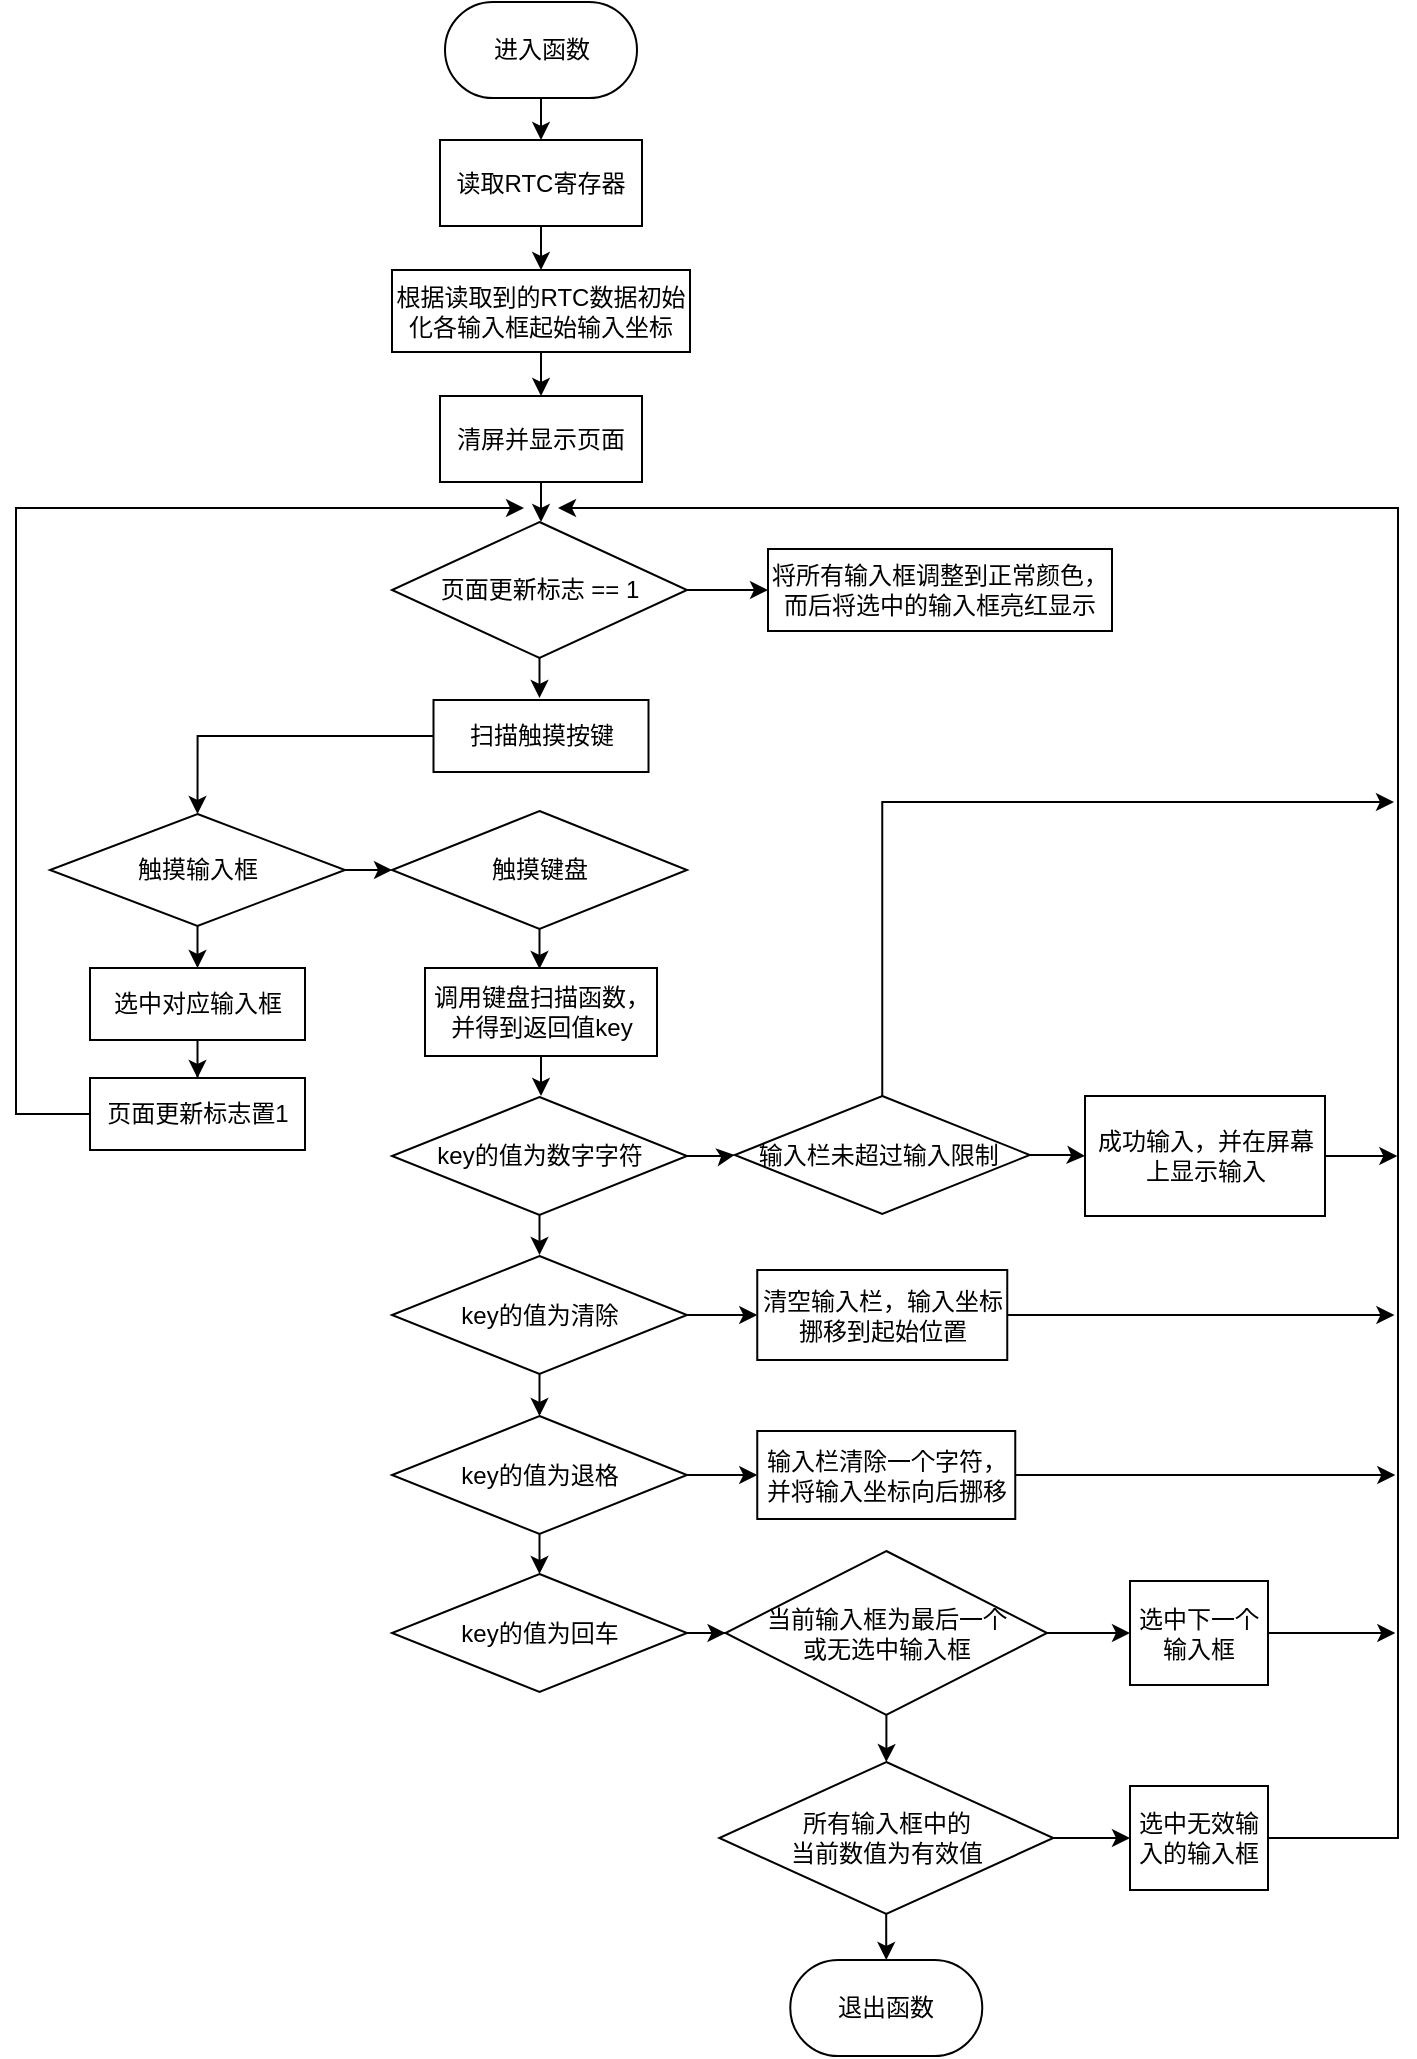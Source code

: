 <mxfile version="18.0.1" type="github">
  <diagram id="C5RBs43oDa-KdzZeNtuy" name="Page-1">
    <mxGraphModel dx="1621" dy="1106" grid="0" gridSize="10" guides="1" tooltips="1" connect="1" arrows="1" fold="1" page="0" pageScale="1" pageWidth="827" pageHeight="1169" math="0" shadow="0">
      <root>
        <mxCell id="WIyWlLk6GJQsqaUBKTNV-0" />
        <mxCell id="WIyWlLk6GJQsqaUBKTNV-1" parent="WIyWlLk6GJQsqaUBKTNV-0" />
        <mxCell id="QwcWO9MusbjQHcq9Yr0H-35" style="edgeStyle=orthogonalEdgeStyle;rounded=0;orthogonalLoop=1;jettySize=auto;html=1;entryX=0.5;entryY=0;entryDx=0;entryDy=0;" edge="1" parent="WIyWlLk6GJQsqaUBKTNV-1" source="QwcWO9MusbjQHcq9Yr0H-0" target="QwcWO9MusbjQHcq9Yr0H-1">
          <mxGeometry relative="1" as="geometry" />
        </mxCell>
        <mxCell id="QwcWO9MusbjQHcq9Yr0H-0" value="进入函数" style="rounded=1;whiteSpace=wrap;html=1;arcSize=50;" vertex="1" parent="WIyWlLk6GJQsqaUBKTNV-1">
          <mxGeometry x="183.5" y="-10" width="96" height="48" as="geometry" />
        </mxCell>
        <mxCell id="QwcWO9MusbjQHcq9Yr0H-36" style="edgeStyle=orthogonalEdgeStyle;rounded=0;orthogonalLoop=1;jettySize=auto;html=1;" edge="1" parent="WIyWlLk6GJQsqaUBKTNV-1" source="QwcWO9MusbjQHcq9Yr0H-1" target="QwcWO9MusbjQHcq9Yr0H-2">
          <mxGeometry relative="1" as="geometry" />
        </mxCell>
        <mxCell id="QwcWO9MusbjQHcq9Yr0H-1" value="读取RTC寄存器" style="rounded=1;whiteSpace=wrap;html=1;arcSize=0;" vertex="1" parent="WIyWlLk6GJQsqaUBKTNV-1">
          <mxGeometry x="181" y="59" width="101" height="43" as="geometry" />
        </mxCell>
        <mxCell id="QwcWO9MusbjQHcq9Yr0H-37" style="edgeStyle=orthogonalEdgeStyle;rounded=0;orthogonalLoop=1;jettySize=auto;html=1;entryX=0.5;entryY=0;entryDx=0;entryDy=0;" edge="1" parent="WIyWlLk6GJQsqaUBKTNV-1" source="QwcWO9MusbjQHcq9Yr0H-2" target="QwcWO9MusbjQHcq9Yr0H-3">
          <mxGeometry relative="1" as="geometry" />
        </mxCell>
        <mxCell id="QwcWO9MusbjQHcq9Yr0H-2" value="根据读取到的RTC数据初始化各输入框起始输入坐标" style="rounded=1;whiteSpace=wrap;html=1;arcSize=0;" vertex="1" parent="WIyWlLk6GJQsqaUBKTNV-1">
          <mxGeometry x="157" y="124" width="149" height="41" as="geometry" />
        </mxCell>
        <mxCell id="QwcWO9MusbjQHcq9Yr0H-38" style="edgeStyle=orthogonalEdgeStyle;rounded=0;orthogonalLoop=1;jettySize=auto;html=1;entryX=0.5;entryY=0;entryDx=0;entryDy=0;" edge="1" parent="WIyWlLk6GJQsqaUBKTNV-1" source="QwcWO9MusbjQHcq9Yr0H-3" target="QwcWO9MusbjQHcq9Yr0H-4">
          <mxGeometry relative="1" as="geometry" />
        </mxCell>
        <mxCell id="QwcWO9MusbjQHcq9Yr0H-3" value="清屏并显示页面" style="rounded=1;whiteSpace=wrap;html=1;arcSize=0;" vertex="1" parent="WIyWlLk6GJQsqaUBKTNV-1">
          <mxGeometry x="181" y="187" width="101" height="43" as="geometry" />
        </mxCell>
        <mxCell id="QwcWO9MusbjQHcq9Yr0H-39" style="edgeStyle=orthogonalEdgeStyle;rounded=0;orthogonalLoop=1;jettySize=auto;html=1;exitX=1;exitY=0.5;exitDx=0;exitDy=0;" edge="1" parent="WIyWlLk6GJQsqaUBKTNV-1" source="QwcWO9MusbjQHcq9Yr0H-4" target="QwcWO9MusbjQHcq9Yr0H-5">
          <mxGeometry relative="1" as="geometry" />
        </mxCell>
        <mxCell id="QwcWO9MusbjQHcq9Yr0H-41" style="edgeStyle=orthogonalEdgeStyle;rounded=0;orthogonalLoop=1;jettySize=auto;html=1;" edge="1" parent="WIyWlLk6GJQsqaUBKTNV-1" source="QwcWO9MusbjQHcq9Yr0H-4">
          <mxGeometry relative="1" as="geometry">
            <mxPoint x="230.75" y="337.343" as="targetPoint" />
          </mxGeometry>
        </mxCell>
        <mxCell id="QwcWO9MusbjQHcq9Yr0H-4" value="页面更新标志 == 1" style="rhombus;whiteSpace=wrap;html=1;" vertex="1" parent="WIyWlLk6GJQsqaUBKTNV-1">
          <mxGeometry x="157" y="250" width="147.5" height="68" as="geometry" />
        </mxCell>
        <mxCell id="QwcWO9MusbjQHcq9Yr0H-5" value="将所有输入框调整到正常颜色，而后将选中的输入框亮红显示" style="rounded=1;whiteSpace=wrap;html=1;arcSize=0;" vertex="1" parent="WIyWlLk6GJQsqaUBKTNV-1">
          <mxGeometry x="345" y="263.5" width="172" height="41" as="geometry" />
        </mxCell>
        <mxCell id="QwcWO9MusbjQHcq9Yr0H-42" style="edgeStyle=orthogonalEdgeStyle;rounded=0;orthogonalLoop=1;jettySize=auto;html=1;entryX=0.5;entryY=0;entryDx=0;entryDy=0;" edge="1" parent="WIyWlLk6GJQsqaUBKTNV-1" source="QwcWO9MusbjQHcq9Yr0H-7" target="QwcWO9MusbjQHcq9Yr0H-10">
          <mxGeometry relative="1" as="geometry" />
        </mxCell>
        <mxCell id="QwcWO9MusbjQHcq9Yr0H-7" value="扫描触摸按键" style="rounded=1;whiteSpace=wrap;html=1;arcSize=0;" vertex="1" parent="WIyWlLk6GJQsqaUBKTNV-1">
          <mxGeometry x="177.75" y="339" width="107.5" height="36" as="geometry" />
        </mxCell>
        <mxCell id="QwcWO9MusbjQHcq9Yr0H-44" style="edgeStyle=orthogonalEdgeStyle;rounded=0;orthogonalLoop=1;jettySize=auto;html=1;entryX=0;entryY=0.5;entryDx=0;entryDy=0;" edge="1" parent="WIyWlLk6GJQsqaUBKTNV-1" source="QwcWO9MusbjQHcq9Yr0H-10" target="QwcWO9MusbjQHcq9Yr0H-11">
          <mxGeometry relative="1" as="geometry" />
        </mxCell>
        <mxCell id="QwcWO9MusbjQHcq9Yr0H-49" style="edgeStyle=orthogonalEdgeStyle;rounded=0;orthogonalLoop=1;jettySize=auto;html=1;entryX=0.5;entryY=0;entryDx=0;entryDy=0;" edge="1" parent="WIyWlLk6GJQsqaUBKTNV-1" source="QwcWO9MusbjQHcq9Yr0H-10" target="QwcWO9MusbjQHcq9Yr0H-12">
          <mxGeometry relative="1" as="geometry" />
        </mxCell>
        <mxCell id="QwcWO9MusbjQHcq9Yr0H-10" value="触摸输入框" style="rhombus;whiteSpace=wrap;html=1;" vertex="1" parent="WIyWlLk6GJQsqaUBKTNV-1">
          <mxGeometry x="-14" y="396" width="147.5" height="56" as="geometry" />
        </mxCell>
        <mxCell id="QwcWO9MusbjQHcq9Yr0H-47" style="edgeStyle=orthogonalEdgeStyle;rounded=0;orthogonalLoop=1;jettySize=auto;html=1;entryX=0.5;entryY=0;entryDx=0;entryDy=0;" edge="1" parent="WIyWlLk6GJQsqaUBKTNV-1" source="QwcWO9MusbjQHcq9Yr0H-11" target="QwcWO9MusbjQHcq9Yr0H-14">
          <mxGeometry relative="1" as="geometry" />
        </mxCell>
        <mxCell id="QwcWO9MusbjQHcq9Yr0H-11" value="触摸键盘" style="rhombus;whiteSpace=wrap;html=1;" vertex="1" parent="WIyWlLk6GJQsqaUBKTNV-1">
          <mxGeometry x="157" y="394.5" width="147.5" height="59" as="geometry" />
        </mxCell>
        <mxCell id="QwcWO9MusbjQHcq9Yr0H-50" style="edgeStyle=orthogonalEdgeStyle;rounded=0;orthogonalLoop=1;jettySize=auto;html=1;" edge="1" parent="WIyWlLk6GJQsqaUBKTNV-1" source="QwcWO9MusbjQHcq9Yr0H-12" target="QwcWO9MusbjQHcq9Yr0H-13">
          <mxGeometry relative="1" as="geometry" />
        </mxCell>
        <mxCell id="QwcWO9MusbjQHcq9Yr0H-12" value="选中对应输入框" style="rounded=1;whiteSpace=wrap;html=1;arcSize=0;" vertex="1" parent="WIyWlLk6GJQsqaUBKTNV-1">
          <mxGeometry x="6" y="473" width="107.5" height="36" as="geometry" />
        </mxCell>
        <mxCell id="QwcWO9MusbjQHcq9Yr0H-66" style="edgeStyle=elbowEdgeStyle;rounded=0;orthogonalLoop=1;jettySize=auto;html=1;" edge="1" parent="WIyWlLk6GJQsqaUBKTNV-1" source="QwcWO9MusbjQHcq9Yr0H-13">
          <mxGeometry relative="1" as="geometry">
            <mxPoint x="223" y="243" as="targetPoint" />
            <Array as="points">
              <mxPoint x="-31" y="399" />
            </Array>
          </mxGeometry>
        </mxCell>
        <mxCell id="QwcWO9MusbjQHcq9Yr0H-13" value="页面更新标志置1" style="rounded=1;whiteSpace=wrap;html=1;arcSize=0;" vertex="1" parent="WIyWlLk6GJQsqaUBKTNV-1">
          <mxGeometry x="6" y="528" width="107.5" height="36" as="geometry" />
        </mxCell>
        <mxCell id="QwcWO9MusbjQHcq9Yr0H-51" style="edgeStyle=orthogonalEdgeStyle;rounded=0;orthogonalLoop=1;jettySize=auto;html=1;entryX=0.5;entryY=0;entryDx=0;entryDy=0;" edge="1" parent="WIyWlLk6GJQsqaUBKTNV-1" source="QwcWO9MusbjQHcq9Yr0H-14" target="QwcWO9MusbjQHcq9Yr0H-16">
          <mxGeometry relative="1" as="geometry" />
        </mxCell>
        <mxCell id="QwcWO9MusbjQHcq9Yr0H-14" value="调用键盘扫描函数，并得到返回值key" style="rounded=1;whiteSpace=wrap;html=1;arcSize=0;" vertex="1" parent="WIyWlLk6GJQsqaUBKTNV-1">
          <mxGeometry x="173.5" y="473" width="116" height="44" as="geometry" />
        </mxCell>
        <mxCell id="QwcWO9MusbjQHcq9Yr0H-52" style="edgeStyle=orthogonalEdgeStyle;rounded=0;orthogonalLoop=1;jettySize=auto;html=1;entryX=0.5;entryY=0;entryDx=0;entryDy=0;" edge="1" parent="WIyWlLk6GJQsqaUBKTNV-1" source="QwcWO9MusbjQHcq9Yr0H-16" target="QwcWO9MusbjQHcq9Yr0H-18">
          <mxGeometry relative="1" as="geometry" />
        </mxCell>
        <mxCell id="QwcWO9MusbjQHcq9Yr0H-55" style="edgeStyle=orthogonalEdgeStyle;rounded=0;orthogonalLoop=1;jettySize=auto;html=1;entryX=0;entryY=0.5;entryDx=0;entryDy=0;" edge="1" parent="WIyWlLk6GJQsqaUBKTNV-1" source="QwcWO9MusbjQHcq9Yr0H-16" target="QwcWO9MusbjQHcq9Yr0H-22">
          <mxGeometry relative="1" as="geometry" />
        </mxCell>
        <mxCell id="QwcWO9MusbjQHcq9Yr0H-16" value="key的值为数字字符" style="rhombus;whiteSpace=wrap;html=1;" vertex="1" parent="WIyWlLk6GJQsqaUBKTNV-1">
          <mxGeometry x="157" y="537.5" width="147.5" height="59" as="geometry" />
        </mxCell>
        <mxCell id="QwcWO9MusbjQHcq9Yr0H-54" style="edgeStyle=orthogonalEdgeStyle;rounded=0;orthogonalLoop=1;jettySize=auto;html=1;entryX=0.5;entryY=0;entryDx=0;entryDy=0;" edge="1" parent="WIyWlLk6GJQsqaUBKTNV-1" source="QwcWO9MusbjQHcq9Yr0H-17" target="QwcWO9MusbjQHcq9Yr0H-19">
          <mxGeometry relative="1" as="geometry" />
        </mxCell>
        <mxCell id="QwcWO9MusbjQHcq9Yr0H-57" style="edgeStyle=orthogonalEdgeStyle;rounded=0;orthogonalLoop=1;jettySize=auto;html=1;entryX=0;entryY=0.5;entryDx=0;entryDy=0;" edge="1" parent="WIyWlLk6GJQsqaUBKTNV-1" source="QwcWO9MusbjQHcq9Yr0H-17" target="QwcWO9MusbjQHcq9Yr0H-24">
          <mxGeometry relative="1" as="geometry" />
        </mxCell>
        <mxCell id="QwcWO9MusbjQHcq9Yr0H-17" value="key的值为退格" style="rhombus;whiteSpace=wrap;html=1;" vertex="1" parent="WIyWlLk6GJQsqaUBKTNV-1">
          <mxGeometry x="157" y="697" width="147.5" height="59" as="geometry" />
        </mxCell>
        <mxCell id="QwcWO9MusbjQHcq9Yr0H-53" style="edgeStyle=orthogonalEdgeStyle;rounded=0;orthogonalLoop=1;jettySize=auto;html=1;entryX=0.5;entryY=0;entryDx=0;entryDy=0;" edge="1" parent="WIyWlLk6GJQsqaUBKTNV-1" source="QwcWO9MusbjQHcq9Yr0H-18" target="QwcWO9MusbjQHcq9Yr0H-17">
          <mxGeometry relative="1" as="geometry" />
        </mxCell>
        <mxCell id="QwcWO9MusbjQHcq9Yr0H-56" style="edgeStyle=orthogonalEdgeStyle;rounded=0;orthogonalLoop=1;jettySize=auto;html=1;" edge="1" parent="WIyWlLk6GJQsqaUBKTNV-1" source="QwcWO9MusbjQHcq9Yr0H-18" target="QwcWO9MusbjQHcq9Yr0H-23">
          <mxGeometry relative="1" as="geometry" />
        </mxCell>
        <mxCell id="QwcWO9MusbjQHcq9Yr0H-18" value="key的值为清除" style="rhombus;whiteSpace=wrap;html=1;" vertex="1" parent="WIyWlLk6GJQsqaUBKTNV-1">
          <mxGeometry x="157" y="617" width="147.5" height="59" as="geometry" />
        </mxCell>
        <mxCell id="QwcWO9MusbjQHcq9Yr0H-58" style="edgeStyle=orthogonalEdgeStyle;rounded=0;orthogonalLoop=1;jettySize=auto;html=1;entryX=0;entryY=0.5;entryDx=0;entryDy=0;" edge="1" parent="WIyWlLk6GJQsqaUBKTNV-1" source="QwcWO9MusbjQHcq9Yr0H-19" target="QwcWO9MusbjQHcq9Yr0H-26">
          <mxGeometry relative="1" as="geometry" />
        </mxCell>
        <mxCell id="QwcWO9MusbjQHcq9Yr0H-19" value="key的值为回车" style="rhombus;whiteSpace=wrap;html=1;" vertex="1" parent="WIyWlLk6GJQsqaUBKTNV-1">
          <mxGeometry x="157" y="776" width="147.5" height="59" as="geometry" />
        </mxCell>
        <mxCell id="QwcWO9MusbjQHcq9Yr0H-64" style="edgeStyle=elbowEdgeStyle;rounded=0;orthogonalLoop=1;jettySize=auto;elbow=vertical;html=1;" edge="1" parent="WIyWlLk6GJQsqaUBKTNV-1" source="QwcWO9MusbjQHcq9Yr0H-20">
          <mxGeometry relative="1" as="geometry">
            <mxPoint x="659.667" y="567" as="targetPoint" />
          </mxGeometry>
        </mxCell>
        <mxCell id="QwcWO9MusbjQHcq9Yr0H-20" value="成功输入，并在屏幕上显示输入" style="rounded=0;whiteSpace=wrap;html=1;" vertex="1" parent="WIyWlLk6GJQsqaUBKTNV-1">
          <mxGeometry x="503.5" y="537" width="120" height="60" as="geometry" />
        </mxCell>
        <mxCell id="QwcWO9MusbjQHcq9Yr0H-61" style="edgeStyle=orthogonalEdgeStyle;rounded=0;orthogonalLoop=1;jettySize=auto;html=1;entryX=0;entryY=0.5;entryDx=0;entryDy=0;" edge="1" parent="WIyWlLk6GJQsqaUBKTNV-1" source="QwcWO9MusbjQHcq9Yr0H-22" target="QwcWO9MusbjQHcq9Yr0H-20">
          <mxGeometry relative="1" as="geometry" />
        </mxCell>
        <mxCell id="QwcWO9MusbjQHcq9Yr0H-63" style="edgeStyle=elbowEdgeStyle;rounded=0;orthogonalLoop=1;jettySize=auto;html=1;elbow=vertical;" edge="1" parent="WIyWlLk6GJQsqaUBKTNV-1" source="QwcWO9MusbjQHcq9Yr0H-22">
          <mxGeometry relative="1" as="geometry">
            <mxPoint x="658" y="390" as="targetPoint" />
            <Array as="points">
              <mxPoint x="508" y="390" />
            </Array>
          </mxGeometry>
        </mxCell>
        <mxCell id="QwcWO9MusbjQHcq9Yr0H-22" value="输入栏未超过输入限制&amp;nbsp;" style="rhombus;whiteSpace=wrap;html=1;" vertex="1" parent="WIyWlLk6GJQsqaUBKTNV-1">
          <mxGeometry x="328.38" y="537" width="147.5" height="59" as="geometry" />
        </mxCell>
        <mxCell id="QwcWO9MusbjQHcq9Yr0H-77" style="edgeStyle=elbowEdgeStyle;rounded=0;orthogonalLoop=1;jettySize=auto;html=1;" edge="1" parent="WIyWlLk6GJQsqaUBKTNV-1" source="QwcWO9MusbjQHcq9Yr0H-23">
          <mxGeometry relative="1" as="geometry">
            <mxPoint x="658.2" y="646.5" as="targetPoint" />
          </mxGeometry>
        </mxCell>
        <mxCell id="QwcWO9MusbjQHcq9Yr0H-23" value="清空输入栏，输入坐标挪移到起始位置" style="rounded=0;whiteSpace=wrap;html=1;" vertex="1" parent="WIyWlLk6GJQsqaUBKTNV-1">
          <mxGeometry x="339.63" y="624" width="125" height="45" as="geometry" />
        </mxCell>
        <mxCell id="QwcWO9MusbjQHcq9Yr0H-78" style="edgeStyle=elbowEdgeStyle;rounded=0;orthogonalLoop=1;jettySize=auto;html=1;" edge="1" parent="WIyWlLk6GJQsqaUBKTNV-1" source="QwcWO9MusbjQHcq9Yr0H-24">
          <mxGeometry relative="1" as="geometry">
            <mxPoint x="658.657" y="726.5" as="targetPoint" />
          </mxGeometry>
        </mxCell>
        <mxCell id="QwcWO9MusbjQHcq9Yr0H-24" value="输入栏清除一个字符，并将输入坐标向后挪移" style="rounded=0;whiteSpace=wrap;html=1;" vertex="1" parent="WIyWlLk6GJQsqaUBKTNV-1">
          <mxGeometry x="339.63" y="704.5" width="129" height="44" as="geometry" />
        </mxCell>
        <mxCell id="QwcWO9MusbjQHcq9Yr0H-59" style="edgeStyle=orthogonalEdgeStyle;rounded=0;orthogonalLoop=1;jettySize=auto;html=1;entryX=0.5;entryY=0;entryDx=0;entryDy=0;" edge="1" parent="WIyWlLk6GJQsqaUBKTNV-1" source="QwcWO9MusbjQHcq9Yr0H-26" target="QwcWO9MusbjQHcq9Yr0H-28">
          <mxGeometry relative="1" as="geometry" />
        </mxCell>
        <mxCell id="QwcWO9MusbjQHcq9Yr0H-72" style="edgeStyle=elbowEdgeStyle;rounded=0;orthogonalLoop=1;jettySize=auto;html=1;entryX=0;entryY=0.5;entryDx=0;entryDy=0;" edge="1" parent="WIyWlLk6GJQsqaUBKTNV-1" source="QwcWO9MusbjQHcq9Yr0H-26" target="QwcWO9MusbjQHcq9Yr0H-70">
          <mxGeometry relative="1" as="geometry" />
        </mxCell>
        <mxCell id="QwcWO9MusbjQHcq9Yr0H-26" value="当前输入框为最后一个&lt;br&gt;或无选中输入框" style="rhombus;whiteSpace=wrap;html=1;" vertex="1" parent="WIyWlLk6GJQsqaUBKTNV-1">
          <mxGeometry x="323.76" y="764.5" width="160.75" height="82" as="geometry" />
        </mxCell>
        <mxCell id="QwcWO9MusbjQHcq9Yr0H-60" style="edgeStyle=orthogonalEdgeStyle;rounded=0;orthogonalLoop=1;jettySize=auto;html=1;entryX=0.5;entryY=0;entryDx=0;entryDy=0;" edge="1" parent="WIyWlLk6GJQsqaUBKTNV-1" source="QwcWO9MusbjQHcq9Yr0H-28" target="QwcWO9MusbjQHcq9Yr0H-31">
          <mxGeometry relative="1" as="geometry" />
        </mxCell>
        <mxCell id="QwcWO9MusbjQHcq9Yr0H-73" style="edgeStyle=elbowEdgeStyle;rounded=0;orthogonalLoop=1;jettySize=auto;html=1;entryX=0;entryY=0.5;entryDx=0;entryDy=0;" edge="1" parent="WIyWlLk6GJQsqaUBKTNV-1" source="QwcWO9MusbjQHcq9Yr0H-28" target="QwcWO9MusbjQHcq9Yr0H-71">
          <mxGeometry relative="1" as="geometry" />
        </mxCell>
        <mxCell id="QwcWO9MusbjQHcq9Yr0H-28" value="所有输入框中的&lt;br&gt;当前数值为有效值" style="rhombus;whiteSpace=wrap;html=1;" vertex="1" parent="WIyWlLk6GJQsqaUBKTNV-1">
          <mxGeometry x="320.64" y="870" width="167" height="76" as="geometry" />
        </mxCell>
        <mxCell id="QwcWO9MusbjQHcq9Yr0H-31" value="退出函数" style="rounded=1;whiteSpace=wrap;html=1;arcSize=50;" vertex="1" parent="WIyWlLk6GJQsqaUBKTNV-1">
          <mxGeometry x="356.14" y="969" width="96" height="48" as="geometry" />
        </mxCell>
        <mxCell id="QwcWO9MusbjQHcq9Yr0H-79" style="edgeStyle=elbowEdgeStyle;rounded=0;orthogonalLoop=1;jettySize=auto;html=1;" edge="1" parent="WIyWlLk6GJQsqaUBKTNV-1" source="QwcWO9MusbjQHcq9Yr0H-70">
          <mxGeometry relative="1" as="geometry">
            <mxPoint x="658.657" y="805.5" as="targetPoint" />
          </mxGeometry>
        </mxCell>
        <mxCell id="QwcWO9MusbjQHcq9Yr0H-70" value="选中下一个输入框" style="rounded=0;whiteSpace=wrap;html=1;" vertex="1" parent="WIyWlLk6GJQsqaUBKTNV-1">
          <mxGeometry x="526" y="779.5" width="69" height="52" as="geometry" />
        </mxCell>
        <mxCell id="QwcWO9MusbjQHcq9Yr0H-76" style="edgeStyle=elbowEdgeStyle;rounded=0;orthogonalLoop=1;jettySize=auto;html=1;" edge="1" parent="WIyWlLk6GJQsqaUBKTNV-1" source="QwcWO9MusbjQHcq9Yr0H-71">
          <mxGeometry relative="1" as="geometry">
            <mxPoint x="240" y="243" as="targetPoint" />
            <Array as="points">
              <mxPoint x="660" y="861" />
            </Array>
          </mxGeometry>
        </mxCell>
        <mxCell id="QwcWO9MusbjQHcq9Yr0H-71" value="选中无效输入的输入框" style="rounded=0;whiteSpace=wrap;html=1;" vertex="1" parent="WIyWlLk6GJQsqaUBKTNV-1">
          <mxGeometry x="526" y="882" width="69" height="52" as="geometry" />
        </mxCell>
      </root>
    </mxGraphModel>
  </diagram>
</mxfile>
